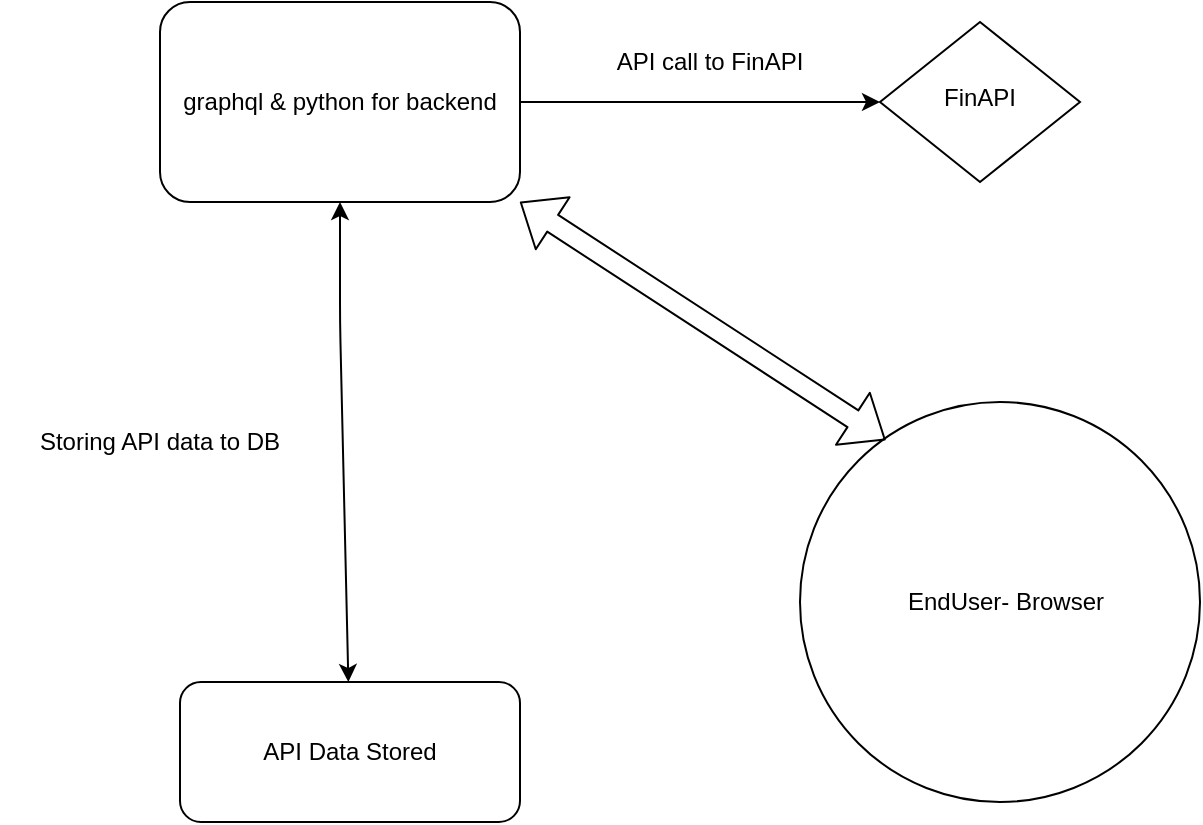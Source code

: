 <mxfile version="12.4.8" type="github">
  <diagram id="C5RBs43oDa-KdzZeNtuy" name="Page-1">
    <mxGraphModel dx="1038" dy="548" grid="1" gridSize="10" guides="1" tooltips="1" connect="1" arrows="1" fold="1" page="1" pageScale="1" pageWidth="827" pageHeight="1169" math="0" shadow="0">
      <root>
        <mxCell id="WIyWlLk6GJQsqaUBKTNV-0"/>
        <mxCell id="WIyWlLk6GJQsqaUBKTNV-1" parent="WIyWlLk6GJQsqaUBKTNV-0"/>
        <mxCell id="Zym4v3CdD0dVQ8XdFdaf-3" style="edgeStyle=orthogonalEdgeStyle;rounded=0;orthogonalLoop=1;jettySize=auto;html=1;entryX=0;entryY=0.5;entryDx=0;entryDy=0;" edge="1" parent="WIyWlLk6GJQsqaUBKTNV-1" source="WIyWlLk6GJQsqaUBKTNV-3" target="WIyWlLk6GJQsqaUBKTNV-6">
          <mxGeometry relative="1" as="geometry"/>
        </mxCell>
        <mxCell id="WIyWlLk6GJQsqaUBKTNV-3" value="graphql &amp;amp; python for backend" style="rounded=1;whiteSpace=wrap;html=1;fontSize=12;glass=0;strokeWidth=1;shadow=0;" parent="WIyWlLk6GJQsqaUBKTNV-1" vertex="1">
          <mxGeometry x="160" y="80" width="180" height="100" as="geometry"/>
        </mxCell>
        <mxCell id="Zym4v3CdD0dVQ8XdFdaf-4" style="edgeStyle=orthogonalEdgeStyle;rounded=0;orthogonalLoop=1;jettySize=auto;html=1;exitX=0.5;exitY=0;exitDx=0;exitDy=0;" edge="1" parent="WIyWlLk6GJQsqaUBKTNV-1" source="WIyWlLk6GJQsqaUBKTNV-6">
          <mxGeometry relative="1" as="geometry">
            <mxPoint x="570" y="90" as="targetPoint"/>
          </mxGeometry>
        </mxCell>
        <mxCell id="WIyWlLk6GJQsqaUBKTNV-6" value="FinAPI" style="rhombus;whiteSpace=wrap;html=1;shadow=0;fontFamily=Helvetica;fontSize=12;align=center;strokeWidth=1;spacing=6;spacingTop=-4;" parent="WIyWlLk6GJQsqaUBKTNV-1" vertex="1">
          <mxGeometry x="520" y="90" width="100" height="80" as="geometry"/>
        </mxCell>
        <mxCell id="WIyWlLk6GJQsqaUBKTNV-12" value="API Data Stored" style="rounded=1;whiteSpace=wrap;html=1;fontSize=12;glass=0;strokeWidth=1;shadow=0;" parent="WIyWlLk6GJQsqaUBKTNV-1" vertex="1">
          <mxGeometry x="170" y="420" width="170" height="70" as="geometry"/>
        </mxCell>
        <mxCell id="Zym4v3CdD0dVQ8XdFdaf-5" value="API call to FinAPI" style="text;html=1;strokeColor=none;fillColor=none;align=center;verticalAlign=middle;whiteSpace=wrap;rounded=0;" vertex="1" parent="WIyWlLk6GJQsqaUBKTNV-1">
          <mxGeometry x="370" y="100" width="130" height="20" as="geometry"/>
        </mxCell>
        <mxCell id="Zym4v3CdD0dVQ8XdFdaf-9" value="Storing API data to DB" style="text;html=1;strokeColor=none;fillColor=none;align=center;verticalAlign=middle;whiteSpace=wrap;rounded=0;" vertex="1" parent="WIyWlLk6GJQsqaUBKTNV-1">
          <mxGeometry x="80" y="290" width="160" height="20" as="geometry"/>
        </mxCell>
        <mxCell id="Zym4v3CdD0dVQ8XdFdaf-10" value="" style="ellipse;whiteSpace=wrap;html=1;aspect=fixed;" vertex="1" parent="WIyWlLk6GJQsqaUBKTNV-1">
          <mxGeometry x="480" y="280" width="200" height="200" as="geometry"/>
        </mxCell>
        <mxCell id="Zym4v3CdD0dVQ8XdFdaf-11" value="EndUser- Browser" style="text;html=1;strokeColor=none;fillColor=none;align=center;verticalAlign=middle;whiteSpace=wrap;rounded=0;" vertex="1" parent="WIyWlLk6GJQsqaUBKTNV-1">
          <mxGeometry x="518" y="370" width="130" height="20" as="geometry"/>
        </mxCell>
        <mxCell id="Zym4v3CdD0dVQ8XdFdaf-13" value="" style="shape=flexArrow;endArrow=classic;startArrow=classic;html=1;entryX=0.214;entryY=0.095;entryDx=0;entryDy=0;entryPerimeter=0;exitX=1;exitY=1;exitDx=0;exitDy=0;" edge="1" parent="WIyWlLk6GJQsqaUBKTNV-1" source="WIyWlLk6GJQsqaUBKTNV-3" target="Zym4v3CdD0dVQ8XdFdaf-10">
          <mxGeometry width="50" height="50" relative="1" as="geometry">
            <mxPoint x="450" y="210" as="sourcePoint"/>
            <mxPoint x="120" y="590" as="targetPoint"/>
          </mxGeometry>
        </mxCell>
        <mxCell id="Zym4v3CdD0dVQ8XdFdaf-14" value="" style="endArrow=classic;startArrow=classic;html=1;exitX=0.5;exitY=1;exitDx=0;exitDy=0;" edge="1" parent="WIyWlLk6GJQsqaUBKTNV-1" source="WIyWlLk6GJQsqaUBKTNV-3" target="WIyWlLk6GJQsqaUBKTNV-12">
          <mxGeometry width="50" height="50" relative="1" as="geometry">
            <mxPoint x="140" y="210" as="sourcePoint"/>
            <mxPoint x="130" y="510" as="targetPoint"/>
            <Array as="points">
              <mxPoint x="250" y="240"/>
            </Array>
          </mxGeometry>
        </mxCell>
      </root>
    </mxGraphModel>
  </diagram>
</mxfile>
